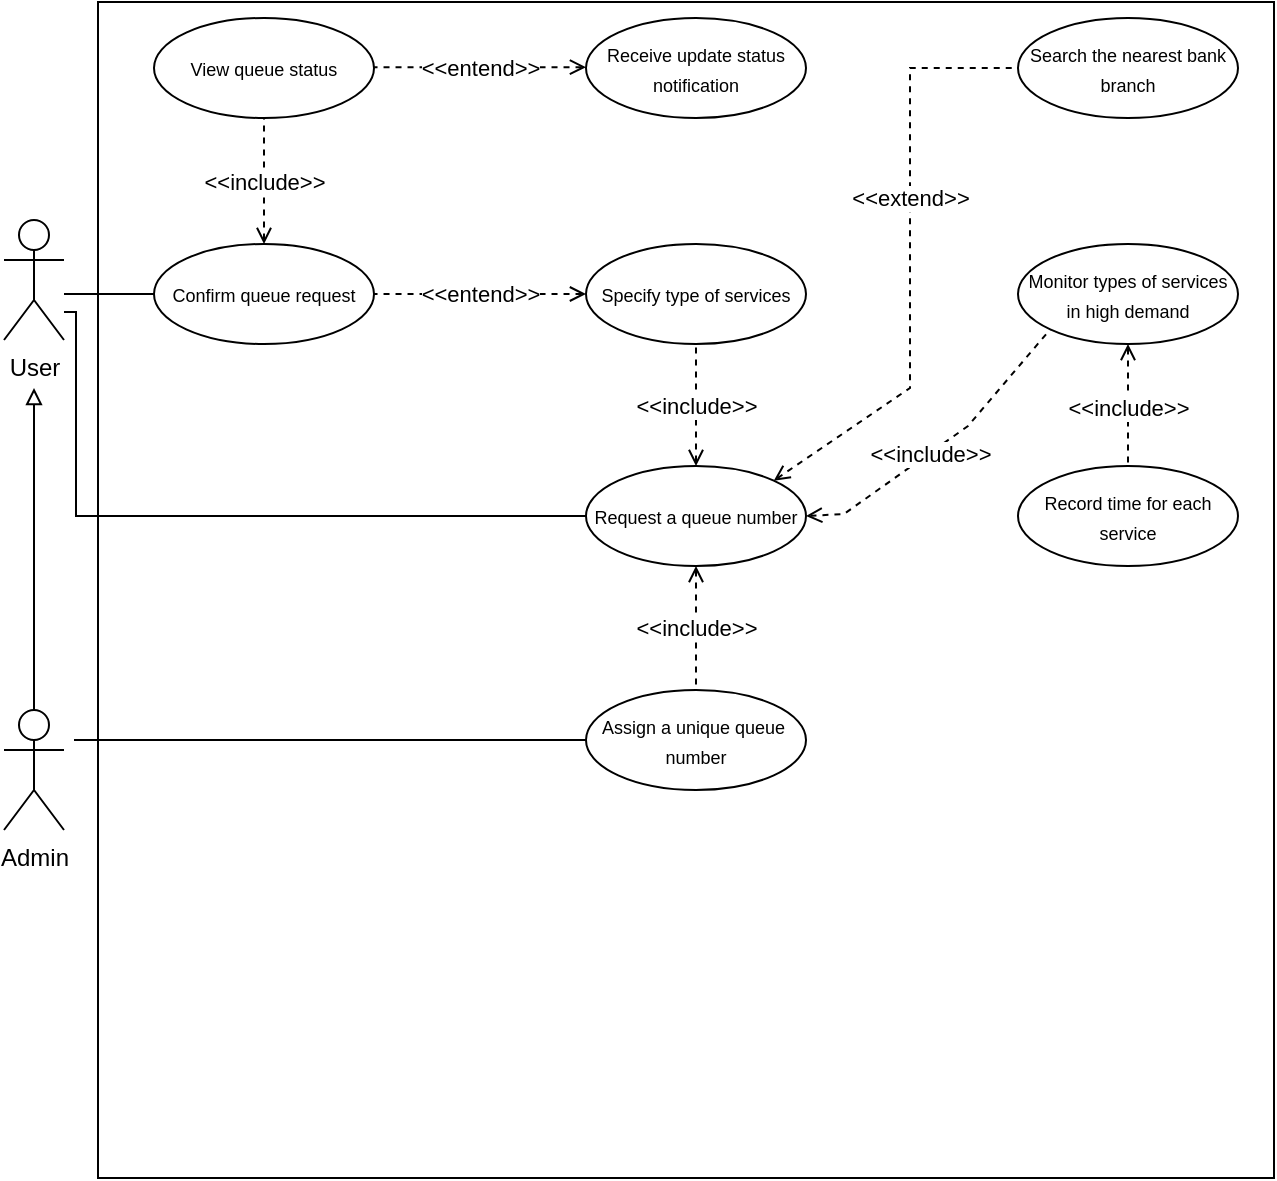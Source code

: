 <mxfile version="21.0.6" type="github">
  <diagram name="Page-1" id="04dcsTC4cPjTp2mski-B">
    <mxGraphModel dx="733" dy="435" grid="0" gridSize="10" guides="1" tooltips="1" connect="1" arrows="1" fold="1" page="1" pageScale="1" pageWidth="827" pageHeight="1169" math="0" shadow="0">
      <root>
        <mxCell id="0" />
        <mxCell id="1" parent="0" />
        <mxCell id="7P2rCcVZ9uP521jr0hwc-3" value="" style="edgeStyle=orthogonalEdgeStyle;rounded=0;orthogonalLoop=1;jettySize=auto;html=1;endArrow=block;endFill=0;" edge="1" parent="1" source="7P2rCcVZ9uP521jr0hwc-2">
          <mxGeometry relative="1" as="geometry">
            <mxPoint x="24.8" y="200" as="sourcePoint" />
            <mxPoint x="28" y="253" as="targetPoint" />
            <Array as="points" />
          </mxGeometry>
        </mxCell>
        <mxCell id="7P2rCcVZ9uP521jr0hwc-1" value="User" style="shape=umlActor;verticalLabelPosition=bottom;verticalAlign=top;html=1;outlineConnect=0;" vertex="1" parent="1">
          <mxGeometry x="13" y="169" width="30" height="60" as="geometry" />
        </mxCell>
        <mxCell id="7P2rCcVZ9uP521jr0hwc-2" value="Admin" style="shape=umlActor;verticalLabelPosition=bottom;verticalAlign=top;html=1;outlineConnect=0;" vertex="1" parent="1">
          <mxGeometry x="13" y="414" width="30" height="60" as="geometry" />
        </mxCell>
        <mxCell id="7P2rCcVZ9uP521jr0hwc-4" value="" style="whiteSpace=wrap;html=1;aspect=fixed;connectable=1;" vertex="1" parent="1">
          <mxGeometry x="60" y="60" width="588" height="588" as="geometry" />
        </mxCell>
        <mxCell id="7P2rCcVZ9uP521jr0hwc-5" value="&lt;font style=&quot;font-size: 9px;&quot;&gt;Request a queue number&lt;/font&gt;" style="ellipse;whiteSpace=wrap;html=1;spacing=2;" vertex="1" parent="1">
          <mxGeometry x="304" y="292" width="110" height="50" as="geometry" />
        </mxCell>
        <mxCell id="7P2rCcVZ9uP521jr0hwc-6" style="edgeStyle=orthogonalEdgeStyle;rounded=0;orthogonalLoop=1;jettySize=auto;html=1;entryX=0;entryY=0.5;entryDx=0;entryDy=0;endArrow=none;endFill=0;" edge="1" parent="1" source="7P2rCcVZ9uP521jr0hwc-1" target="7P2rCcVZ9uP521jr0hwc-5">
          <mxGeometry relative="1" as="geometry">
            <Array as="points">
              <mxPoint x="49" y="215" />
              <mxPoint x="49" y="317" />
            </Array>
          </mxGeometry>
        </mxCell>
        <mxCell id="7P2rCcVZ9uP521jr0hwc-19" value="&lt;font style=&quot;font-size: 9px;&quot;&gt;Search the nearest bank branch&lt;/font&gt;" style="ellipse;whiteSpace=wrap;html=1;spacing=2;" vertex="1" parent="1">
          <mxGeometry x="520" y="68" width="110" height="50" as="geometry" />
        </mxCell>
        <mxCell id="7P2rCcVZ9uP521jr0hwc-20" value="&lt;font style=&quot;font-size: 9px;&quot;&gt;Monitor types of services in high demand&lt;/font&gt;" style="ellipse;whiteSpace=wrap;html=1;spacing=2;" vertex="1" parent="1">
          <mxGeometry x="520" y="181" width="110" height="50" as="geometry" />
        </mxCell>
        <mxCell id="7P2rCcVZ9uP521jr0hwc-27" value="&lt;font style=&quot;font-size: 9px;&quot;&gt;View queue status&lt;/font&gt;" style="ellipse;whiteSpace=wrap;html=1;spacing=2;" vertex="1" parent="1">
          <mxGeometry x="88" y="68" width="110" height="50" as="geometry" />
        </mxCell>
        <mxCell id="7P2rCcVZ9uP521jr0hwc-28" value="&lt;font style=&quot;font-size: 9px;&quot;&gt;Specify type of services&lt;/font&gt;" style="ellipse;whiteSpace=wrap;html=1;spacing=2;" vertex="1" parent="1">
          <mxGeometry x="304" y="181" width="110" height="50" as="geometry" />
        </mxCell>
        <mxCell id="7P2rCcVZ9uP521jr0hwc-29" value="&lt;font style=&quot;font-size: 9px;&quot;&gt;Receive update status notification&lt;/font&gt;" style="ellipse;whiteSpace=wrap;html=1;spacing=2;" vertex="1" parent="1">
          <mxGeometry x="304" y="68" width="110" height="50" as="geometry" />
        </mxCell>
        <mxCell id="7P2rCcVZ9uP521jr0hwc-31" value="&lt;font style=&quot;font-size: 9px;&quot;&gt;Confirm queue request&lt;/font&gt;" style="ellipse;whiteSpace=wrap;html=1;spacing=2;" vertex="1" parent="1">
          <mxGeometry x="88" y="181" width="110" height="50" as="geometry" />
        </mxCell>
        <mxCell id="7P2rCcVZ9uP521jr0hwc-32" value="&amp;lt;&amp;lt;include&amp;gt;&amp;gt;" style="endArrow=none;endFill=0;html=1;rounded=0;exitX=0.5;exitY=0;exitDx=0;exitDy=0;startArrow=open;startFill=0;dashed=1;entryX=0.5;entryY=1;entryDx=0;entryDy=0;" edge="1" parent="1" source="7P2rCcVZ9uP521jr0hwc-5" target="7P2rCcVZ9uP521jr0hwc-28">
          <mxGeometry width="160" relative="1" as="geometry">
            <mxPoint x="347" y="222.5" as="sourcePoint" />
            <mxPoint x="481" y="139.5" as="targetPoint" />
          </mxGeometry>
        </mxCell>
        <mxCell id="7P2rCcVZ9uP521jr0hwc-33" style="edgeStyle=orthogonalEdgeStyle;rounded=0;orthogonalLoop=1;jettySize=auto;html=1;entryX=0;entryY=0.5;entryDx=0;entryDy=0;endArrow=none;endFill=0;" edge="1" parent="1" source="7P2rCcVZ9uP521jr0hwc-1" target="7P2rCcVZ9uP521jr0hwc-31">
          <mxGeometry relative="1" as="geometry">
            <Array as="points">
              <mxPoint x="70" y="206" />
              <mxPoint x="70" y="206" />
            </Array>
          </mxGeometry>
        </mxCell>
        <mxCell id="7P2rCcVZ9uP521jr0hwc-42" value="&amp;lt;&amp;lt;entend&amp;gt;&amp;gt;" style="endArrow=none;endFill=0;html=1;rounded=0;exitX=0;exitY=0.5;exitDx=0;exitDy=0;startArrow=open;startFill=0;dashed=1;entryX=1;entryY=0.5;entryDx=0;entryDy=0;" edge="1" parent="1" source="7P2rCcVZ9uP521jr0hwc-28" target="7P2rCcVZ9uP521jr0hwc-31">
          <mxGeometry width="160" relative="1" as="geometry">
            <mxPoint x="255" y="221.5" as="sourcePoint" />
            <mxPoint x="255" y="182.5" as="targetPoint" />
          </mxGeometry>
        </mxCell>
        <mxCell id="7P2rCcVZ9uP521jr0hwc-43" value="&amp;lt;&amp;lt;include&amp;gt;&amp;gt;" style="endArrow=none;endFill=0;html=1;rounded=0;exitX=0.5;exitY=0;exitDx=0;exitDy=0;startArrow=open;startFill=0;dashed=1;entryX=0.5;entryY=1;entryDx=0;entryDy=0;" edge="1" parent="1" source="7P2rCcVZ9uP521jr0hwc-31" target="7P2rCcVZ9uP521jr0hwc-27">
          <mxGeometry width="160" relative="1" as="geometry">
            <mxPoint x="388" y="255" as="sourcePoint" />
            <mxPoint x="388" y="216" as="targetPoint" />
            <Array as="points" />
          </mxGeometry>
        </mxCell>
        <mxCell id="7P2rCcVZ9uP521jr0hwc-46" value="&amp;lt;&amp;lt;extend&amp;gt;&amp;gt;" style="endArrow=none;endFill=0;html=1;rounded=0;exitX=1;exitY=0;exitDx=0;exitDy=0;startArrow=open;startFill=0;dashed=1;entryX=0;entryY=0.5;entryDx=0;entryDy=0;" edge="1" parent="1" source="7P2rCcVZ9uP521jr0hwc-5" target="7P2rCcVZ9uP521jr0hwc-19">
          <mxGeometry x="0.197" width="160" relative="1" as="geometry">
            <mxPoint x="414" y="317" as="sourcePoint" />
            <mxPoint x="547" y="378" as="targetPoint" />
            <Array as="points">
              <mxPoint x="466" y="253" />
              <mxPoint x="466" y="93" />
            </Array>
            <mxPoint as="offset" />
          </mxGeometry>
        </mxCell>
        <mxCell id="7P2rCcVZ9uP521jr0hwc-47" value="&amp;lt;&amp;lt;entend&amp;gt;&amp;gt;" style="endArrow=none;endFill=0;html=1;rounded=0;exitX=0;exitY=0.5;exitDx=0;exitDy=0;startArrow=open;startFill=0;dashed=1;entryX=1;entryY=0.5;entryDx=0;entryDy=0;" edge="1" parent="1">
          <mxGeometry width="160" relative="1" as="geometry">
            <mxPoint x="304" y="92.58" as="sourcePoint" />
            <mxPoint x="198" y="92.58" as="targetPoint" />
          </mxGeometry>
        </mxCell>
        <mxCell id="7P2rCcVZ9uP521jr0hwc-48" value="&lt;font style=&quot;font-size: 9px;&quot;&gt;Assign a unique queue&amp;nbsp; number&lt;/font&gt;" style="ellipse;whiteSpace=wrap;html=1;spacing=2;" vertex="1" parent="1">
          <mxGeometry x="304" y="404" width="110" height="50" as="geometry" />
        </mxCell>
        <mxCell id="7P2rCcVZ9uP521jr0hwc-49" value="&amp;lt;&amp;lt;include&amp;gt;&amp;gt;" style="endArrow=none;endFill=0;html=1;rounded=0;exitX=0.5;exitY=1;exitDx=0;exitDy=0;startArrow=open;startFill=0;dashed=1;entryX=0.5;entryY=0;entryDx=0;entryDy=0;" edge="1" parent="1" source="7P2rCcVZ9uP521jr0hwc-5" target="7P2rCcVZ9uP521jr0hwc-48">
          <mxGeometry width="160" relative="1" as="geometry">
            <mxPoint x="436" y="404" as="sourcePoint" />
            <mxPoint x="436" y="343" as="targetPoint" />
          </mxGeometry>
        </mxCell>
        <mxCell id="7P2rCcVZ9uP521jr0hwc-56" value="&lt;font style=&quot;font-size: 9px;&quot;&gt;Record time for each service&lt;/font&gt;" style="ellipse;whiteSpace=wrap;html=1;spacing=2;" vertex="1" parent="1">
          <mxGeometry x="520" y="292" width="110" height="50" as="geometry" />
        </mxCell>
        <mxCell id="7P2rCcVZ9uP521jr0hwc-57" value="&amp;lt;&amp;lt;include&amp;gt;&amp;gt;" style="endArrow=none;endFill=0;html=1;rounded=0;startArrow=open;startFill=0;dashed=1;entryX=0;entryY=1;entryDx=0;entryDy=0;exitX=1;exitY=0.5;exitDx=0;exitDy=0;" edge="1" parent="1" source="7P2rCcVZ9uP521jr0hwc-5" target="7P2rCcVZ9uP521jr0hwc-20">
          <mxGeometry x="-0.099" width="160" relative="1" as="geometry">
            <mxPoint x="415" y="316" as="sourcePoint" />
            <mxPoint x="561" y="231" as="targetPoint" />
            <Array as="points">
              <mxPoint x="433" y="316" />
              <mxPoint x="495" y="272" />
            </Array>
            <mxPoint as="offset" />
          </mxGeometry>
        </mxCell>
        <mxCell id="7P2rCcVZ9uP521jr0hwc-59" value="&amp;lt;&amp;lt;include&amp;gt;&amp;gt;" style="endArrow=none;endFill=0;html=1;rounded=0;startArrow=open;startFill=0;dashed=1;entryX=0.5;entryY=0;entryDx=0;entryDy=0;exitX=0.5;exitY=1;exitDx=0;exitDy=0;" edge="1" parent="1" source="7P2rCcVZ9uP521jr0hwc-20" target="7P2rCcVZ9uP521jr0hwc-56">
          <mxGeometry x="0.049" width="160" relative="1" as="geometry">
            <mxPoint x="419" y="428" as="sourcePoint" />
            <mxPoint x="552" y="342" as="targetPoint" />
            <Array as="points" />
            <mxPoint as="offset" />
          </mxGeometry>
        </mxCell>
        <mxCell id="7P2rCcVZ9uP521jr0hwc-60" style="edgeStyle=orthogonalEdgeStyle;rounded=0;orthogonalLoop=1;jettySize=auto;html=1;endArrow=none;endFill=0;" edge="1" parent="1" target="7P2rCcVZ9uP521jr0hwc-48">
          <mxGeometry relative="1" as="geometry">
            <mxPoint x="48" y="429" as="sourcePoint" />
            <Array as="points">
              <mxPoint x="48" y="429" />
            </Array>
          </mxGeometry>
        </mxCell>
      </root>
    </mxGraphModel>
  </diagram>
</mxfile>
